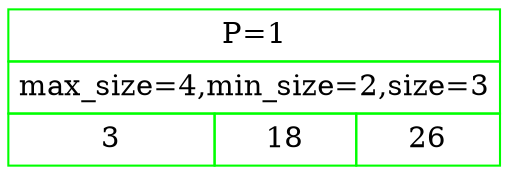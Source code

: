 digraph G {
LEAF_1[shape=plain color=green label=<<TABLE BORDER="0" CELLBORDER="1" CELLSPACING="0" CELLPADDING="4">
<TR><TD COLSPAN="3">P=1</TD></TR>
<TR><TD COLSPAN="3">max_size=4,min_size=2,size=3</TD></TR>
<TR><TD>3</TD>
<TD>18</TD>
<TD>26</TD>
</TR></TABLE>>];
}
